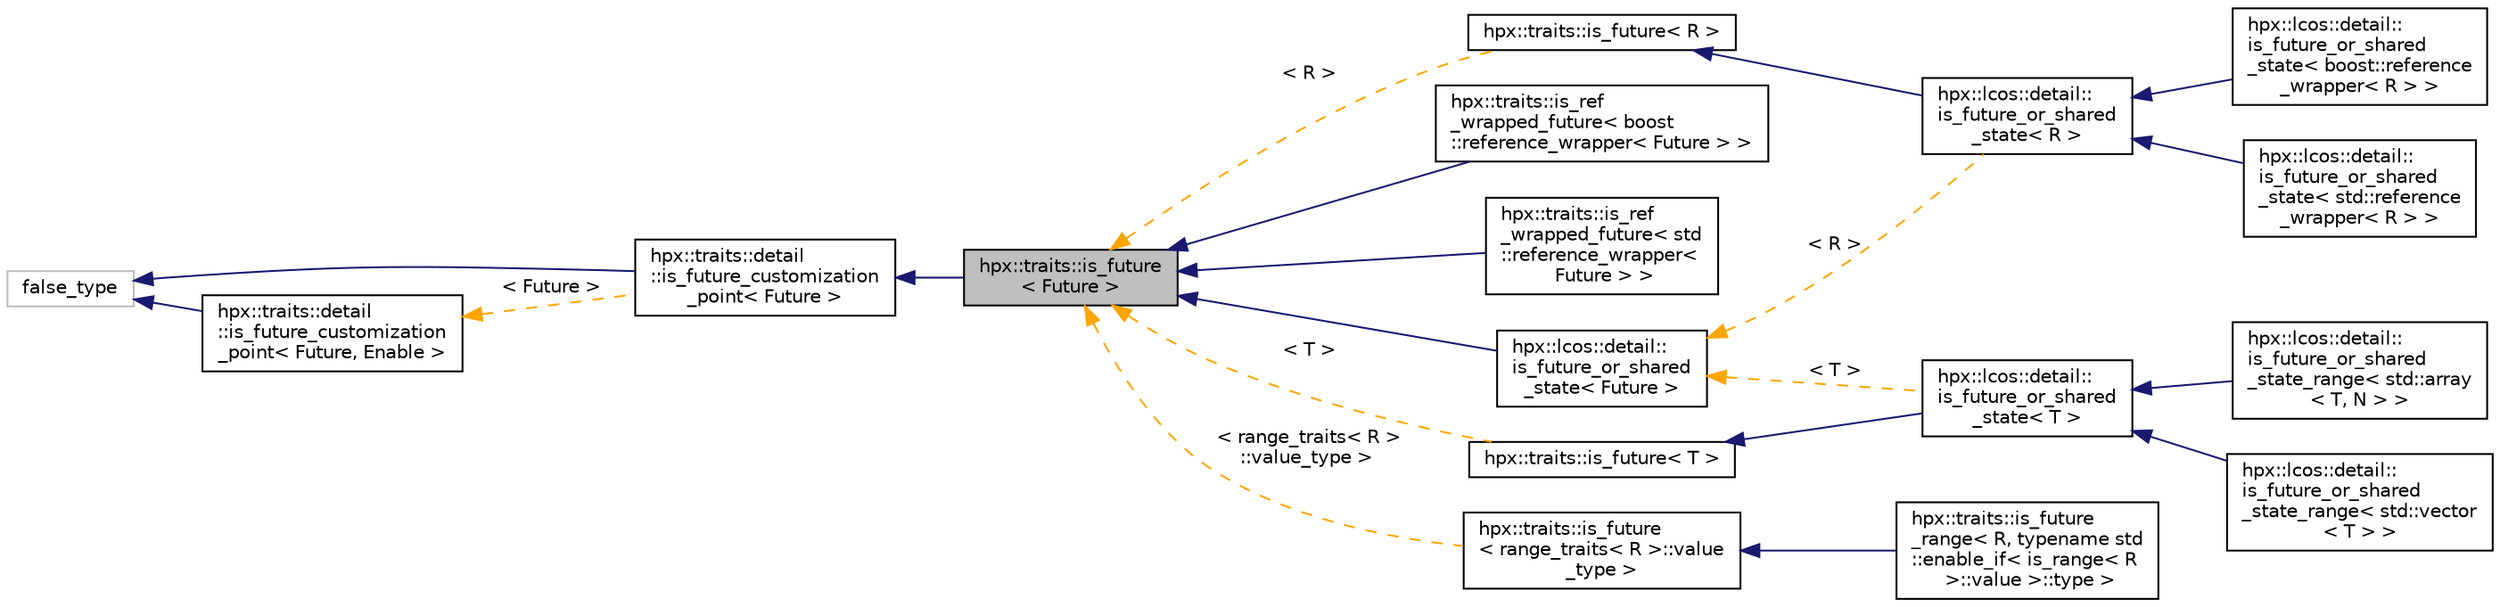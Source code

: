 digraph "hpx::traits::is_future&lt; Future &gt;"
{
  edge [fontname="Helvetica",fontsize="10",labelfontname="Helvetica",labelfontsize="10"];
  node [fontname="Helvetica",fontsize="10",shape=record];
  rankdir="LR";
  Node0 [label="hpx::traits::is_future\l\< Future \>",height=0.2,width=0.4,color="black", fillcolor="grey75", style="filled", fontcolor="black"];
  Node1 -> Node0 [dir="back",color="midnightblue",fontsize="10",style="solid",fontname="Helvetica"];
  Node1 [label="hpx::traits::detail\l::is_future_customization\l_point\< Future \>",height=0.2,width=0.4,color="black", fillcolor="white", style="filled",URL="$d9/d0b/structhpx_1_1traits_1_1detail_1_1is__future__customization__point.html"];
  Node2 -> Node1 [dir="back",color="midnightblue",fontsize="10",style="solid",fontname="Helvetica"];
  Node2 [label="false_type",height=0.2,width=0.4,color="grey75", fillcolor="white", style="filled"];
  Node3 -> Node1 [dir="back",color="orange",fontsize="10",style="dashed",label=" \< Future \>" ,fontname="Helvetica"];
  Node3 [label="hpx::traits::detail\l::is_future_customization\l_point\< Future, Enable \>",height=0.2,width=0.4,color="black", fillcolor="white", style="filled",URL="$d9/d0b/structhpx_1_1traits_1_1detail_1_1is__future__customization__point.html"];
  Node2 -> Node3 [dir="back",color="midnightblue",fontsize="10",style="solid",fontname="Helvetica"];
  Node0 -> Node4 [dir="back",color="midnightblue",fontsize="10",style="solid",fontname="Helvetica"];
  Node4 [label="hpx::lcos::detail::\lis_future_or_shared\l_state\< Future \>",height=0.2,width=0.4,color="black", fillcolor="white", style="filled",URL="$d5/def/structhpx_1_1lcos_1_1detail_1_1is__future__or__shared__state.html"];
  Node4 -> Node5 [dir="back",color="orange",fontsize="10",style="dashed",label=" \< R \>" ,fontname="Helvetica"];
  Node5 [label="hpx::lcos::detail::\lis_future_or_shared\l_state\< R \>",height=0.2,width=0.4,color="black", fillcolor="white", style="filled",URL="$d5/def/structhpx_1_1lcos_1_1detail_1_1is__future__or__shared__state.html"];
  Node5 -> Node6 [dir="back",color="midnightblue",fontsize="10",style="solid",fontname="Helvetica"];
  Node6 [label="hpx::lcos::detail::\lis_future_or_shared\l_state\< boost::reference\l_wrapper\< R \> \>",height=0.2,width=0.4,color="black", fillcolor="white", style="filled",URL="$de/da4/structhpx_1_1lcos_1_1detail_1_1is__future__or__shared__state_3_01boost_1_1reference__wrapper_3_01_r_01_4_01_4.html"];
  Node5 -> Node7 [dir="back",color="midnightblue",fontsize="10",style="solid",fontname="Helvetica"];
  Node7 [label="hpx::lcos::detail::\lis_future_or_shared\l_state\< std::reference\l_wrapper\< R \> \>",height=0.2,width=0.4,color="black", fillcolor="white", style="filled",URL="$da/d95/structhpx_1_1lcos_1_1detail_1_1is__future__or__shared__state_3_01std_1_1reference__wrapper_3_01_r_01_4_01_4.html"];
  Node4 -> Node8 [dir="back",color="orange",fontsize="10",style="dashed",label=" \< T \>" ,fontname="Helvetica"];
  Node8 [label="hpx::lcos::detail::\lis_future_or_shared\l_state\< T \>",height=0.2,width=0.4,color="black", fillcolor="white", style="filled",URL="$d5/def/structhpx_1_1lcos_1_1detail_1_1is__future__or__shared__state.html"];
  Node8 -> Node9 [dir="back",color="midnightblue",fontsize="10",style="solid",fontname="Helvetica"];
  Node9 [label="hpx::lcos::detail::\lis_future_or_shared\l_state_range\< std::array\l\< T, N \> \>",height=0.2,width=0.4,color="black", fillcolor="white", style="filled",URL="$d3/d4b/structhpx_1_1lcos_1_1detail_1_1is__future__or__shared__state__range_3_01std_1_1array_3_01_t_00_01_n_01_4_01_4.html"];
  Node8 -> Node10 [dir="back",color="midnightblue",fontsize="10",style="solid",fontname="Helvetica"];
  Node10 [label="hpx::lcos::detail::\lis_future_or_shared\l_state_range\< std::vector\l\< T \> \>",height=0.2,width=0.4,color="black", fillcolor="white", style="filled",URL="$d3/d53/structhpx_1_1lcos_1_1detail_1_1is__future__or__shared__state__range_3_01std_1_1vector_3_01_t_01_4_01_4.html"];
  Node0 -> Node11 [dir="back",color="midnightblue",fontsize="10",style="solid",fontname="Helvetica"];
  Node11 [label="hpx::traits::is_ref\l_wrapped_future\< boost\l::reference_wrapper\< Future \> \>",height=0.2,width=0.4,color="black", fillcolor="white", style="filled",URL="$d0/d29/structhpx_1_1traits_1_1is__ref__wrapped__future_3_01boost_1_1reference__wrapper_3_01_future_01_4_01_4.html"];
  Node0 -> Node12 [dir="back",color="midnightblue",fontsize="10",style="solid",fontname="Helvetica"];
  Node12 [label="hpx::traits::is_ref\l_wrapped_future\< std\l::reference_wrapper\<\l Future \> \>",height=0.2,width=0.4,color="black", fillcolor="white", style="filled",URL="$d3/dcd/structhpx_1_1traits_1_1is__ref__wrapped__future_3_01std_1_1reference__wrapper_3_01_future_01_4_01_4.html"];
  Node0 -> Node13 [dir="back",color="orange",fontsize="10",style="dashed",label=" \< range_traits\< R \>\l::value_type \>" ,fontname="Helvetica"];
  Node13 [label="hpx::traits::is_future\l\< range_traits\< R \>::value\l_type \>",height=0.2,width=0.4,color="black", fillcolor="white", style="filled",URL="$d0/dab/structhpx_1_1traits_1_1is__future.html"];
  Node13 -> Node14 [dir="back",color="midnightblue",fontsize="10",style="solid",fontname="Helvetica"];
  Node14 [label="hpx::traits::is_future\l_range\< R, typename std\l::enable_if\< is_range\< R\l \>::value \>::type \>",height=0.2,width=0.4,color="black", fillcolor="white", style="filled",URL="$d0/dfd/structhpx_1_1traits_1_1is__future__range_3_01_r_00_01typename_01std_1_1enable__if_3_01is__range_27e648db6892c0a892b113becbff6e91.html"];
  Node0 -> Node15 [dir="back",color="orange",fontsize="10",style="dashed",label=" \< R \>" ,fontname="Helvetica"];
  Node15 [label="hpx::traits::is_future\< R \>",height=0.2,width=0.4,color="black", fillcolor="white", style="filled",URL="$d0/dab/structhpx_1_1traits_1_1is__future.html"];
  Node15 -> Node5 [dir="back",color="midnightblue",fontsize="10",style="solid",fontname="Helvetica"];
  Node0 -> Node16 [dir="back",color="orange",fontsize="10",style="dashed",label=" \< T \>" ,fontname="Helvetica"];
  Node16 [label="hpx::traits::is_future\< T \>",height=0.2,width=0.4,color="black", fillcolor="white", style="filled",URL="$d0/dab/structhpx_1_1traits_1_1is__future.html"];
  Node16 -> Node8 [dir="back",color="midnightblue",fontsize="10",style="solid",fontname="Helvetica"];
}
